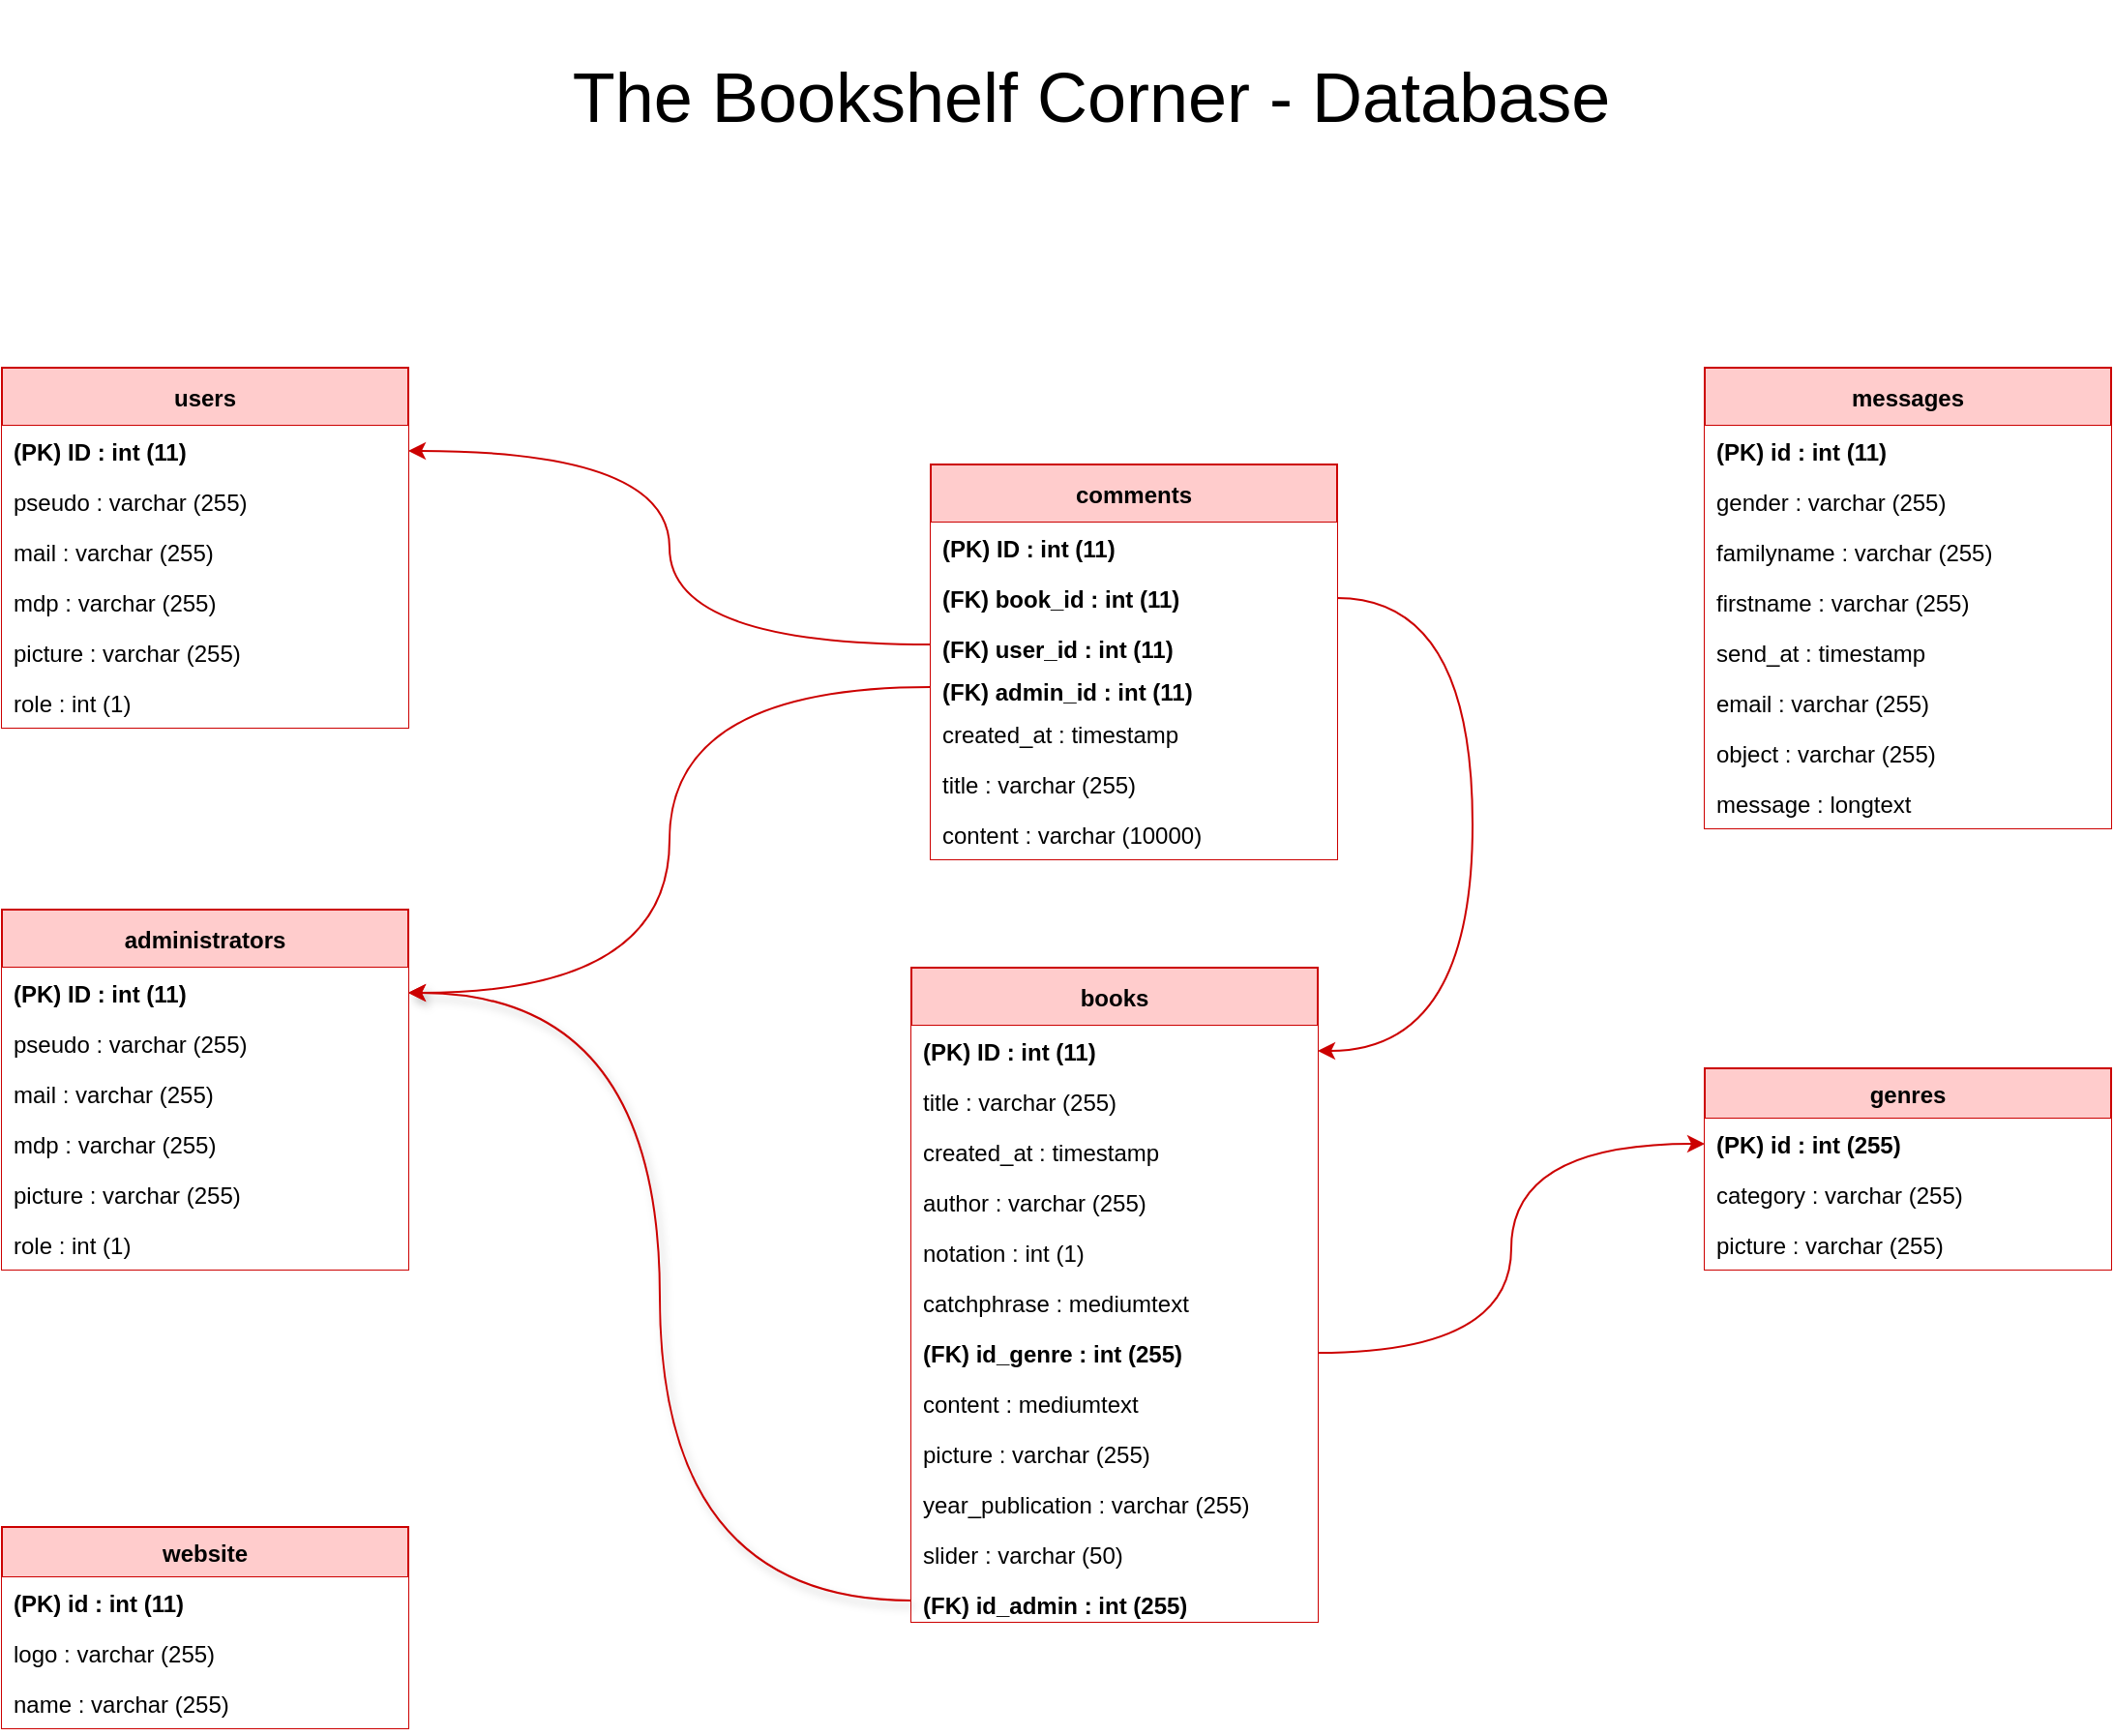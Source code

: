 <mxfile version="20.0.1" type="device"><diagram id="s7lK40PTUIQegkCUcZGq" name="Page-1"><mxGraphModel dx="3043" dy="940" grid="1" gridSize="10" guides="1" tooltips="1" connect="1" arrows="1" fold="1" page="1" pageScale="1" pageWidth="827" pageHeight="1169" math="0" shadow="0"><root><mxCell id="0"/><mxCell id="1" parent="0"/><mxCell id="aUsm4SYUsPpdunnXMssz-1" value="website" style="swimlane;fontStyle=1;childLayout=stackLayout;horizontal=1;startSize=26;fillColor=#FFCCCC;horizontalStack=0;resizeParent=1;resizeParentMax=0;resizeLast=0;collapsible=1;marginBottom=0;strokeColor=#CC0000;" vertex="1" parent="1"><mxGeometry x="-560" y="849" width="210" height="104" as="geometry"><mxRectangle x="90" y="130" width="80" height="26" as="alternateBounds"/></mxGeometry></mxCell><mxCell id="aUsm4SYUsPpdunnXMssz-2" value="(PK) id : int (11) " style="text;strokeColor=none;fillColor=#FFFFFF;align=left;verticalAlign=top;spacingLeft=4;spacingRight=4;overflow=hidden;rotatable=0;points=[[0,0.5],[1,0.5]];portConstraint=eastwest;fontStyle=1" vertex="1" parent="aUsm4SYUsPpdunnXMssz-1"><mxGeometry y="26" width="210" height="26" as="geometry"/></mxCell><mxCell id="aUsm4SYUsPpdunnXMssz-3" value="logo : varchar (255)" style="text;strokeColor=none;fillColor=#FFFFFF;align=left;verticalAlign=top;spacingLeft=4;spacingRight=4;overflow=hidden;rotatable=0;points=[[0,0.5],[1,0.5]];portConstraint=eastwest;" vertex="1" parent="aUsm4SYUsPpdunnXMssz-1"><mxGeometry y="52" width="210" height="26" as="geometry"/></mxCell><mxCell id="aUsm4SYUsPpdunnXMssz-4" value="name : varchar (255)" style="text;strokeColor=none;fillColor=#FFFFFF;align=left;verticalAlign=top;spacingLeft=4;spacingRight=4;overflow=hidden;rotatable=0;points=[[0,0.5],[1,0.5]];portConstraint=eastwest;" vertex="1" parent="aUsm4SYUsPpdunnXMssz-1"><mxGeometry y="78" width="210" height="26" as="geometry"/></mxCell><mxCell id="aUsm4SYUsPpdunnXMssz-6" value="users" style="swimlane;fontStyle=1;childLayout=stackLayout;horizontal=1;startSize=30;fillColor=#FFCCCC;horizontalStack=0;resizeParent=1;resizeParentMax=0;resizeLast=0;collapsible=1;marginBottom=0;strokeColor=#CC0000;" vertex="1" parent="1"><mxGeometry x="-560" y="250" width="210" height="186" as="geometry"><mxRectangle x="90" y="130" width="80" height="26" as="alternateBounds"/></mxGeometry></mxCell><mxCell id="aUsm4SYUsPpdunnXMssz-7" value="(PK) ID : int (11) " style="text;strokeColor=none;fillColor=#FFFFFF;align=left;verticalAlign=top;spacingLeft=4;spacingRight=4;overflow=hidden;rotatable=0;points=[[0,0.5],[1,0.5]];portConstraint=eastwest;fontStyle=1" vertex="1" parent="aUsm4SYUsPpdunnXMssz-6"><mxGeometry y="30" width="210" height="26" as="geometry"/></mxCell><mxCell id="aUsm4SYUsPpdunnXMssz-8" value="pseudo : varchar (255)" style="text;strokeColor=none;fillColor=#FFFFFF;align=left;verticalAlign=top;spacingLeft=4;spacingRight=4;overflow=hidden;rotatable=0;points=[[0,0.5],[1,0.5]];portConstraint=eastwest;" vertex="1" parent="aUsm4SYUsPpdunnXMssz-6"><mxGeometry y="56" width="210" height="26" as="geometry"/></mxCell><mxCell id="aUsm4SYUsPpdunnXMssz-9" value="mail : varchar (255)" style="text;strokeColor=none;fillColor=#FFFFFF;align=left;verticalAlign=top;spacingLeft=4;spacingRight=4;overflow=hidden;rotatable=0;points=[[0,0.5],[1,0.5]];portConstraint=eastwest;" vertex="1" parent="aUsm4SYUsPpdunnXMssz-6"><mxGeometry y="82" width="210" height="26" as="geometry"/></mxCell><mxCell id="aUsm4SYUsPpdunnXMssz-10" value="mdp : varchar (255)" style="text;strokeColor=none;fillColor=#FFFFFF;align=left;verticalAlign=top;spacingLeft=4;spacingRight=4;overflow=hidden;rotatable=0;points=[[0,0.5],[1,0.5]];portConstraint=eastwest;" vertex="1" parent="aUsm4SYUsPpdunnXMssz-6"><mxGeometry y="108" width="210" height="26" as="geometry"/></mxCell><mxCell id="aUsm4SYUsPpdunnXMssz-11" value="picture : varchar (255)" style="text;strokeColor=none;fillColor=#FFFFFF;align=left;verticalAlign=top;spacingLeft=4;spacingRight=4;overflow=hidden;rotatable=0;points=[[0,0.5],[1,0.5]];portConstraint=eastwest;" vertex="1" parent="aUsm4SYUsPpdunnXMssz-6"><mxGeometry y="134" width="210" height="26" as="geometry"/></mxCell><mxCell id="aUsm4SYUsPpdunnXMssz-12" value="role : int (1)" style="text;strokeColor=none;fillColor=#FFFFFF;align=left;verticalAlign=top;spacingLeft=4;spacingRight=4;overflow=hidden;rotatable=0;points=[[0,0.5],[1,0.5]];portConstraint=eastwest;" vertex="1" parent="aUsm4SYUsPpdunnXMssz-6"><mxGeometry y="160" width="210" height="26" as="geometry"/></mxCell><mxCell id="aUsm4SYUsPpdunnXMssz-13" value="messages" style="swimlane;fontStyle=1;childLayout=stackLayout;horizontal=1;startSize=30;fillColor=#FFCCCC;horizontalStack=0;resizeParent=1;resizeParentMax=0;resizeLast=0;collapsible=1;marginBottom=0;strokeColor=#CC0000;" vertex="1" parent="1"><mxGeometry x="320" y="250" width="210" height="238" as="geometry"><mxRectangle x="90" y="130" width="80" height="26" as="alternateBounds"/></mxGeometry></mxCell><mxCell id="aUsm4SYUsPpdunnXMssz-14" value="(PK) id : int (11) " style="text;strokeColor=none;fillColor=#FFFFFF;align=left;verticalAlign=top;spacingLeft=4;spacingRight=4;overflow=hidden;rotatable=0;points=[[0,0.5],[1,0.5]];portConstraint=eastwest;fontStyle=1" vertex="1" parent="aUsm4SYUsPpdunnXMssz-13"><mxGeometry y="30" width="210" height="26" as="geometry"/></mxCell><mxCell id="aUsm4SYUsPpdunnXMssz-15" value="gender : varchar (255)" style="text;strokeColor=none;fillColor=#FFFFFF;align=left;verticalAlign=top;spacingLeft=4;spacingRight=4;overflow=hidden;rotatable=0;points=[[0,0.5],[1,0.5]];portConstraint=eastwest;" vertex="1" parent="aUsm4SYUsPpdunnXMssz-13"><mxGeometry y="56" width="210" height="26" as="geometry"/></mxCell><mxCell id="aUsm4SYUsPpdunnXMssz-16" value="familyname : varchar (255)" style="text;strokeColor=none;fillColor=#FFFFFF;align=left;verticalAlign=top;spacingLeft=4;spacingRight=4;overflow=hidden;rotatable=0;points=[[0,0.5],[1,0.5]];portConstraint=eastwest;" vertex="1" parent="aUsm4SYUsPpdunnXMssz-13"><mxGeometry y="82" width="210" height="26" as="geometry"/></mxCell><mxCell id="aUsm4SYUsPpdunnXMssz-17" value="firstname : varchar (255)" style="text;strokeColor=none;fillColor=#FFFFFF;align=left;verticalAlign=top;spacingLeft=4;spacingRight=4;overflow=hidden;rotatable=0;points=[[0,0.5],[1,0.5]];portConstraint=eastwest;" vertex="1" parent="aUsm4SYUsPpdunnXMssz-13"><mxGeometry y="108" width="210" height="26" as="geometry"/></mxCell><mxCell id="aUsm4SYUsPpdunnXMssz-23" value="send_at : timestamp" style="text;strokeColor=none;fillColor=#FFFFFF;align=left;verticalAlign=top;spacingLeft=4;spacingRight=4;overflow=hidden;rotatable=0;points=[[0,0.5],[1,0.5]];portConstraint=eastwest;" vertex="1" parent="aUsm4SYUsPpdunnXMssz-13"><mxGeometry y="134" width="210" height="26" as="geometry"/></mxCell><mxCell id="aUsm4SYUsPpdunnXMssz-18" value="email : varchar (255)" style="text;strokeColor=none;fillColor=#FFFFFF;align=left;verticalAlign=top;spacingLeft=4;spacingRight=4;overflow=hidden;rotatable=0;points=[[0,0.5],[1,0.5]];portConstraint=eastwest;" vertex="1" parent="aUsm4SYUsPpdunnXMssz-13"><mxGeometry y="160" width="210" height="26" as="geometry"/></mxCell><mxCell id="aUsm4SYUsPpdunnXMssz-20" value="object : varchar (255)" style="text;strokeColor=none;fillColor=#FFFFFF;align=left;verticalAlign=top;spacingLeft=4;spacingRight=4;overflow=hidden;rotatable=0;points=[[0,0.5],[1,0.5]];portConstraint=eastwest;" vertex="1" parent="aUsm4SYUsPpdunnXMssz-13"><mxGeometry y="186" width="210" height="26" as="geometry"/></mxCell><mxCell id="aUsm4SYUsPpdunnXMssz-21" value="message : longtext" style="text;strokeColor=none;fillColor=#FFFFFF;align=left;verticalAlign=top;spacingLeft=4;spacingRight=4;overflow=hidden;rotatable=0;points=[[0,0.5],[1,0.5]];portConstraint=eastwest;" vertex="1" parent="aUsm4SYUsPpdunnXMssz-13"><mxGeometry y="212" width="210" height="26" as="geometry"/></mxCell><mxCell id="aUsm4SYUsPpdunnXMssz-24" value="genres" style="swimlane;fontStyle=1;childLayout=stackLayout;horizontal=1;startSize=26;fillColor=#FFCCCC;horizontalStack=0;resizeParent=1;resizeParentMax=0;resizeLast=0;collapsible=1;marginBottom=0;strokeColor=#CC0000;" vertex="1" parent="1"><mxGeometry x="320" y="612" width="210" height="104" as="geometry"><mxRectangle x="90" y="130" width="80" height="26" as="alternateBounds"/></mxGeometry></mxCell><mxCell id="aUsm4SYUsPpdunnXMssz-25" value="(PK) id : int (255) " style="text;strokeColor=none;fillColor=#FFFFFF;align=left;verticalAlign=top;spacingLeft=4;spacingRight=4;overflow=hidden;rotatable=0;points=[[0,0.5],[1,0.5]];portConstraint=eastwest;fontStyle=1" vertex="1" parent="aUsm4SYUsPpdunnXMssz-24"><mxGeometry y="26" width="210" height="26" as="geometry"/></mxCell><mxCell id="aUsm4SYUsPpdunnXMssz-26" value="category : varchar (255)" style="text;strokeColor=none;fillColor=#FFFFFF;align=left;verticalAlign=top;spacingLeft=4;spacingRight=4;overflow=hidden;rotatable=0;points=[[0,0.5],[1,0.5]];portConstraint=eastwest;" vertex="1" parent="aUsm4SYUsPpdunnXMssz-24"><mxGeometry y="52" width="210" height="26" as="geometry"/></mxCell><mxCell id="aUsm4SYUsPpdunnXMssz-27" value="picture : varchar (255)" style="text;strokeColor=none;fillColor=#FFFFFF;align=left;verticalAlign=top;spacingLeft=4;spacingRight=4;overflow=hidden;rotatable=0;points=[[0,0.5],[1,0.5]];portConstraint=eastwest;" vertex="1" parent="aUsm4SYUsPpdunnXMssz-24"><mxGeometry y="78" width="210" height="26" as="geometry"/></mxCell><mxCell id="aUsm4SYUsPpdunnXMssz-28" value="comments" style="swimlane;fontStyle=1;childLayout=stackLayout;horizontal=1;startSize=30;fillColor=#FFCCCC;horizontalStack=0;resizeParent=1;resizeParentMax=0;resizeLast=0;collapsible=1;marginBottom=0;strokeColor=#CC0000;" vertex="1" parent="1"><mxGeometry x="-80" y="300" width="210" height="204" as="geometry"><mxRectangle x="90" y="130" width="80" height="26" as="alternateBounds"/></mxGeometry></mxCell><mxCell id="aUsm4SYUsPpdunnXMssz-29" value="(PK) ID : int (11) " style="text;strokeColor=none;fillColor=#FFFFFF;align=left;verticalAlign=top;spacingLeft=4;spacingRight=4;overflow=hidden;rotatable=0;points=[[0,0.5],[1,0.5]];portConstraint=eastwest;fontStyle=1" vertex="1" parent="aUsm4SYUsPpdunnXMssz-28"><mxGeometry y="30" width="210" height="26" as="geometry"/></mxCell><mxCell id="aUsm4SYUsPpdunnXMssz-38" value="(FK) book_id : int (11) " style="text;strokeColor=none;fillColor=#FFFFFF;align=left;verticalAlign=top;spacingLeft=4;spacingRight=4;overflow=hidden;rotatable=0;points=[[0,0.5],[1,0.5]];portConstraint=eastwest;fontStyle=1" vertex="1" parent="aUsm4SYUsPpdunnXMssz-28"><mxGeometry y="56" width="210" height="26" as="geometry"/></mxCell><mxCell id="aUsm4SYUsPpdunnXMssz-61" value="(FK) user_id : int (11) " style="text;strokeColor=none;fillColor=#FFFFFF;align=left;verticalAlign=top;spacingLeft=4;spacingRight=4;overflow=hidden;rotatable=0;points=[[0,0.5],[1,0.5]];portConstraint=eastwest;fontStyle=1" vertex="1" parent="aUsm4SYUsPpdunnXMssz-28"><mxGeometry y="82" width="210" height="22" as="geometry"/></mxCell><mxCell id="aUsm4SYUsPpdunnXMssz-37" value="(FK) admin_id : int (11) " style="text;strokeColor=none;fillColor=#FFFFFF;align=left;verticalAlign=top;spacingLeft=4;spacingRight=4;overflow=hidden;rotatable=0;points=[[0,0.5],[1,0.5]];portConstraint=eastwest;fontStyle=1" vertex="1" parent="aUsm4SYUsPpdunnXMssz-28"><mxGeometry y="104" width="210" height="22" as="geometry"/></mxCell><mxCell id="aUsm4SYUsPpdunnXMssz-33" value="created_at : timestamp" style="text;strokeColor=none;fillColor=#FFFFFF;align=left;verticalAlign=top;spacingLeft=4;spacingRight=4;overflow=hidden;rotatable=0;points=[[0,0.5],[1,0.5]];portConstraint=eastwest;" vertex="1" parent="aUsm4SYUsPpdunnXMssz-28"><mxGeometry y="126" width="210" height="26" as="geometry"/></mxCell><mxCell id="aUsm4SYUsPpdunnXMssz-34" value="title : varchar (255)" style="text;strokeColor=none;fillColor=#FFFFFF;align=left;verticalAlign=top;spacingLeft=4;spacingRight=4;overflow=hidden;rotatable=0;points=[[0,0.5],[1,0.5]];portConstraint=eastwest;" vertex="1" parent="aUsm4SYUsPpdunnXMssz-28"><mxGeometry y="152" width="210" height="26" as="geometry"/></mxCell><mxCell id="aUsm4SYUsPpdunnXMssz-35" value="content : varchar (10000)" style="text;strokeColor=none;fillColor=#FFFFFF;align=left;verticalAlign=top;spacingLeft=4;spacingRight=4;overflow=hidden;rotatable=0;points=[[0,0.5],[1,0.5]];portConstraint=eastwest;" vertex="1" parent="aUsm4SYUsPpdunnXMssz-28"><mxGeometry y="178" width="210" height="26" as="geometry"/></mxCell><mxCell id="aUsm4SYUsPpdunnXMssz-39" value="administrators" style="swimlane;fontStyle=1;childLayout=stackLayout;horizontal=1;startSize=30;fillColor=#FFCCCC;horizontalStack=0;resizeParent=1;resizeParentMax=0;resizeLast=0;collapsible=1;marginBottom=0;strokeColor=#CC0000;" vertex="1" parent="1"><mxGeometry x="-560" y="530" width="210" height="186" as="geometry"><mxRectangle x="90" y="130" width="80" height="26" as="alternateBounds"/></mxGeometry></mxCell><mxCell id="aUsm4SYUsPpdunnXMssz-40" value="(PK) ID : int (11) " style="text;strokeColor=none;fillColor=#FFFFFF;align=left;verticalAlign=top;spacingLeft=4;spacingRight=4;overflow=hidden;rotatable=0;points=[[0,0.5],[1,0.5]];portConstraint=eastwest;fontStyle=1" vertex="1" parent="aUsm4SYUsPpdunnXMssz-39"><mxGeometry y="30" width="210" height="26" as="geometry"/></mxCell><mxCell id="aUsm4SYUsPpdunnXMssz-41" value="pseudo : varchar (255)" style="text;strokeColor=none;fillColor=#FFFFFF;align=left;verticalAlign=top;spacingLeft=4;spacingRight=4;overflow=hidden;rotatable=0;points=[[0,0.5],[1,0.5]];portConstraint=eastwest;" vertex="1" parent="aUsm4SYUsPpdunnXMssz-39"><mxGeometry y="56" width="210" height="26" as="geometry"/></mxCell><mxCell id="aUsm4SYUsPpdunnXMssz-42" value="mail : varchar (255)" style="text;strokeColor=none;fillColor=#FFFFFF;align=left;verticalAlign=top;spacingLeft=4;spacingRight=4;overflow=hidden;rotatable=0;points=[[0,0.5],[1,0.5]];portConstraint=eastwest;" vertex="1" parent="aUsm4SYUsPpdunnXMssz-39"><mxGeometry y="82" width="210" height="26" as="geometry"/></mxCell><mxCell id="aUsm4SYUsPpdunnXMssz-43" value="mdp : varchar (255)" style="text;strokeColor=none;fillColor=#FFFFFF;align=left;verticalAlign=top;spacingLeft=4;spacingRight=4;overflow=hidden;rotatable=0;points=[[0,0.5],[1,0.5]];portConstraint=eastwest;" vertex="1" parent="aUsm4SYUsPpdunnXMssz-39"><mxGeometry y="108" width="210" height="26" as="geometry"/></mxCell><mxCell id="aUsm4SYUsPpdunnXMssz-44" value="picture : varchar (255)" style="text;strokeColor=none;fillColor=#FFFFFF;align=left;verticalAlign=top;spacingLeft=4;spacingRight=4;overflow=hidden;rotatable=0;points=[[0,0.5],[1,0.5]];portConstraint=eastwest;" vertex="1" parent="aUsm4SYUsPpdunnXMssz-39"><mxGeometry y="134" width="210" height="26" as="geometry"/></mxCell><mxCell id="aUsm4SYUsPpdunnXMssz-45" value="role : int (1)" style="text;strokeColor=none;fillColor=#FFFFFF;align=left;verticalAlign=top;spacingLeft=4;spacingRight=4;overflow=hidden;rotatable=0;points=[[0,0.5],[1,0.5]];portConstraint=eastwest;" vertex="1" parent="aUsm4SYUsPpdunnXMssz-39"><mxGeometry y="160" width="210" height="26" as="geometry"/></mxCell><mxCell id="aUsm4SYUsPpdunnXMssz-46" value="books" style="swimlane;fontStyle=1;childLayout=stackLayout;horizontal=1;startSize=30;fillColor=#FFCCCC;horizontalStack=0;resizeParent=1;resizeParentMax=0;resizeLast=0;collapsible=1;marginBottom=0;strokeColor=#CC0000;" vertex="1" parent="1"><mxGeometry x="-90" y="560" width="210" height="338" as="geometry"><mxRectangle x="90" y="130" width="80" height="26" as="alternateBounds"/></mxGeometry></mxCell><mxCell id="aUsm4SYUsPpdunnXMssz-47" value="(PK) ID : int (11) " style="text;strokeColor=none;fillColor=#FFFFFF;align=left;verticalAlign=top;spacingLeft=4;spacingRight=4;overflow=hidden;rotatable=0;points=[[0,0.5],[1,0.5]];portConstraint=eastwest;fontStyle=1" vertex="1" parent="aUsm4SYUsPpdunnXMssz-46"><mxGeometry y="30" width="210" height="26" as="geometry"/></mxCell><mxCell id="aUsm4SYUsPpdunnXMssz-51" value="title : varchar (255)" style="text;strokeColor=none;fillColor=#FFFFFF;align=left;verticalAlign=top;spacingLeft=4;spacingRight=4;overflow=hidden;rotatable=0;points=[[0,0.5],[1,0.5]];portConstraint=eastwest;" vertex="1" parent="aUsm4SYUsPpdunnXMssz-46"><mxGeometry y="56" width="210" height="26" as="geometry"/></mxCell><mxCell id="aUsm4SYUsPpdunnXMssz-50" value="created_at : timestamp" style="text;strokeColor=none;fillColor=#FFFFFF;align=left;verticalAlign=top;spacingLeft=4;spacingRight=4;overflow=hidden;rotatable=0;points=[[0,0.5],[1,0.5]];portConstraint=eastwest;" vertex="1" parent="aUsm4SYUsPpdunnXMssz-46"><mxGeometry y="82" width="210" height="26" as="geometry"/></mxCell><mxCell id="aUsm4SYUsPpdunnXMssz-53" value="author : varchar (255)" style="text;strokeColor=none;fillColor=#FFFFFF;align=left;verticalAlign=top;spacingLeft=4;spacingRight=4;overflow=hidden;rotatable=0;points=[[0,0.5],[1,0.5]];portConstraint=eastwest;" vertex="1" parent="aUsm4SYUsPpdunnXMssz-46"><mxGeometry y="108" width="210" height="26" as="geometry"/></mxCell><mxCell id="aUsm4SYUsPpdunnXMssz-55" value="notation : int (1)" style="text;strokeColor=none;fillColor=#FFFFFF;align=left;verticalAlign=top;spacingLeft=4;spacingRight=4;overflow=hidden;rotatable=0;points=[[0,0.5],[1,0.5]];portConstraint=eastwest;" vertex="1" parent="aUsm4SYUsPpdunnXMssz-46"><mxGeometry y="134" width="210" height="26" as="geometry"/></mxCell><mxCell id="aUsm4SYUsPpdunnXMssz-56" value="catchphrase : mediumtext" style="text;strokeColor=none;fillColor=#FFFFFF;align=left;verticalAlign=top;spacingLeft=4;spacingRight=4;overflow=hidden;rotatable=0;points=[[0,0.5],[1,0.5]];portConstraint=eastwest;" vertex="1" parent="aUsm4SYUsPpdunnXMssz-46"><mxGeometry y="160" width="210" height="26" as="geometry"/></mxCell><mxCell id="aUsm4SYUsPpdunnXMssz-48" value="(FK) id_genre : int (255) " style="text;strokeColor=none;fillColor=#FFFFFF;align=left;verticalAlign=top;spacingLeft=4;spacingRight=4;overflow=hidden;rotatable=0;points=[[0,0.5],[1,0.5]];portConstraint=eastwest;fontStyle=1" vertex="1" parent="aUsm4SYUsPpdunnXMssz-46"><mxGeometry y="186" width="210" height="26" as="geometry"/></mxCell><mxCell id="aUsm4SYUsPpdunnXMssz-52" value="content : mediumtext" style="text;strokeColor=none;fillColor=#FFFFFF;align=left;verticalAlign=top;spacingLeft=4;spacingRight=4;overflow=hidden;rotatable=0;points=[[0,0.5],[1,0.5]];portConstraint=eastwest;" vertex="1" parent="aUsm4SYUsPpdunnXMssz-46"><mxGeometry y="212" width="210" height="26" as="geometry"/></mxCell><mxCell id="aUsm4SYUsPpdunnXMssz-57" value="picture : varchar (255)" style="text;strokeColor=none;fillColor=#FFFFFF;align=left;verticalAlign=top;spacingLeft=4;spacingRight=4;overflow=hidden;rotatable=0;points=[[0,0.5],[1,0.5]];portConstraint=eastwest;" vertex="1" parent="aUsm4SYUsPpdunnXMssz-46"><mxGeometry y="238" width="210" height="26" as="geometry"/></mxCell><mxCell id="aUsm4SYUsPpdunnXMssz-58" value="year_publication : varchar (255)" style="text;strokeColor=none;fillColor=#FFFFFF;align=left;verticalAlign=top;spacingLeft=4;spacingRight=4;overflow=hidden;rotatable=0;points=[[0,0.5],[1,0.5]];portConstraint=eastwest;" vertex="1" parent="aUsm4SYUsPpdunnXMssz-46"><mxGeometry y="264" width="210" height="26" as="geometry"/></mxCell><mxCell id="aUsm4SYUsPpdunnXMssz-59" value="slider : varchar (50)" style="text;strokeColor=none;fillColor=#FFFFFF;align=left;verticalAlign=top;spacingLeft=4;spacingRight=4;overflow=hidden;rotatable=0;points=[[0,0.5],[1,0.5]];portConstraint=eastwest;" vertex="1" parent="aUsm4SYUsPpdunnXMssz-46"><mxGeometry y="290" width="210" height="26" as="geometry"/></mxCell><mxCell id="aUsm4SYUsPpdunnXMssz-49" value="(FK) id_admin : int (255) " style="text;strokeColor=none;fillColor=#FFFFFF;align=left;verticalAlign=top;spacingLeft=4;spacingRight=4;overflow=hidden;rotatable=0;points=[[0,0.5],[1,0.5]];portConstraint=eastwest;fontStyle=1" vertex="1" parent="aUsm4SYUsPpdunnXMssz-46"><mxGeometry y="316" width="210" height="22" as="geometry"/></mxCell><mxCell id="aUsm4SYUsPpdunnXMssz-63" value="&lt;font style=&quot;font-size: 36px;&quot;&gt;The Bookshelf Corner - Database&lt;/font&gt;" style="text;html=1;strokeColor=none;fillColor=none;align=center;verticalAlign=middle;whiteSpace=wrap;rounded=0;" vertex="1" parent="1"><mxGeometry x="-290" y="60" width="586" height="100" as="geometry"/></mxCell><mxCell id="aUsm4SYUsPpdunnXMssz-69" style="edgeStyle=orthogonalEdgeStyle;curved=1;rounded=0;orthogonalLoop=1;jettySize=auto;html=1;exitX=0;exitY=0.5;exitDx=0;exitDy=0;entryX=1;entryY=0.5;entryDx=0;entryDy=0;fontSize=24;elbow=vertical;fillColor=#CC0000;strokeColor=#CC0000;shadow=1;" edge="1" parent="1" source="aUsm4SYUsPpdunnXMssz-49" target="aUsm4SYUsPpdunnXMssz-40"><mxGeometry relative="1" as="geometry"/></mxCell><mxCell id="aUsm4SYUsPpdunnXMssz-71" style="edgeStyle=orthogonalEdgeStyle;curved=1;rounded=0;orthogonalLoop=1;jettySize=auto;html=1;entryX=1;entryY=0.5;entryDx=0;entryDy=0;fontSize=24;elbow=vertical;fillColor=#CC0000;shadow=0;strokeColor=#CC0000;" edge="1" parent="1" source="aUsm4SYUsPpdunnXMssz-61" target="aUsm4SYUsPpdunnXMssz-7"><mxGeometry relative="1" as="geometry"/></mxCell><mxCell id="aUsm4SYUsPpdunnXMssz-72" style="edgeStyle=orthogonalEdgeStyle;curved=1;rounded=0;orthogonalLoop=1;jettySize=auto;html=1;exitX=0;exitY=0.5;exitDx=0;exitDy=0;entryX=1;entryY=0.5;entryDx=0;entryDy=0;fontSize=24;elbow=vertical;fillColor=#CC0000;shadow=0;strokeColor=#CC0000;" edge="1" parent="1" source="aUsm4SYUsPpdunnXMssz-37" target="aUsm4SYUsPpdunnXMssz-40"><mxGeometry relative="1" as="geometry"/></mxCell><mxCell id="aUsm4SYUsPpdunnXMssz-67" style="edgeStyle=orthogonalEdgeStyle;rounded=0;orthogonalLoop=1;jettySize=auto;html=1;fontSize=24;elbow=vertical;curved=1;fillColor=#CC0000;shadow=0;strokeColor=#CC0000;" edge="1" parent="1" source="aUsm4SYUsPpdunnXMssz-48" target="aUsm4SYUsPpdunnXMssz-25"><mxGeometry relative="1" as="geometry"/></mxCell><mxCell id="aUsm4SYUsPpdunnXMssz-74" style="edgeStyle=orthogonalEdgeStyle;curved=1;rounded=0;orthogonalLoop=1;jettySize=auto;html=1;fontSize=24;elbow=vertical;exitX=1;exitY=0.5;exitDx=0;exitDy=0;fillColor=#CC0000;shadow=0;strokeColor=#CC0000;" edge="1" parent="1" source="aUsm4SYUsPpdunnXMssz-38" target="aUsm4SYUsPpdunnXMssz-47"><mxGeometry relative="1" as="geometry"><Array as="points"><mxPoint x="200" y="369"/><mxPoint x="200" y="603"/></Array></mxGeometry></mxCell></root></mxGraphModel></diagram></mxfile>